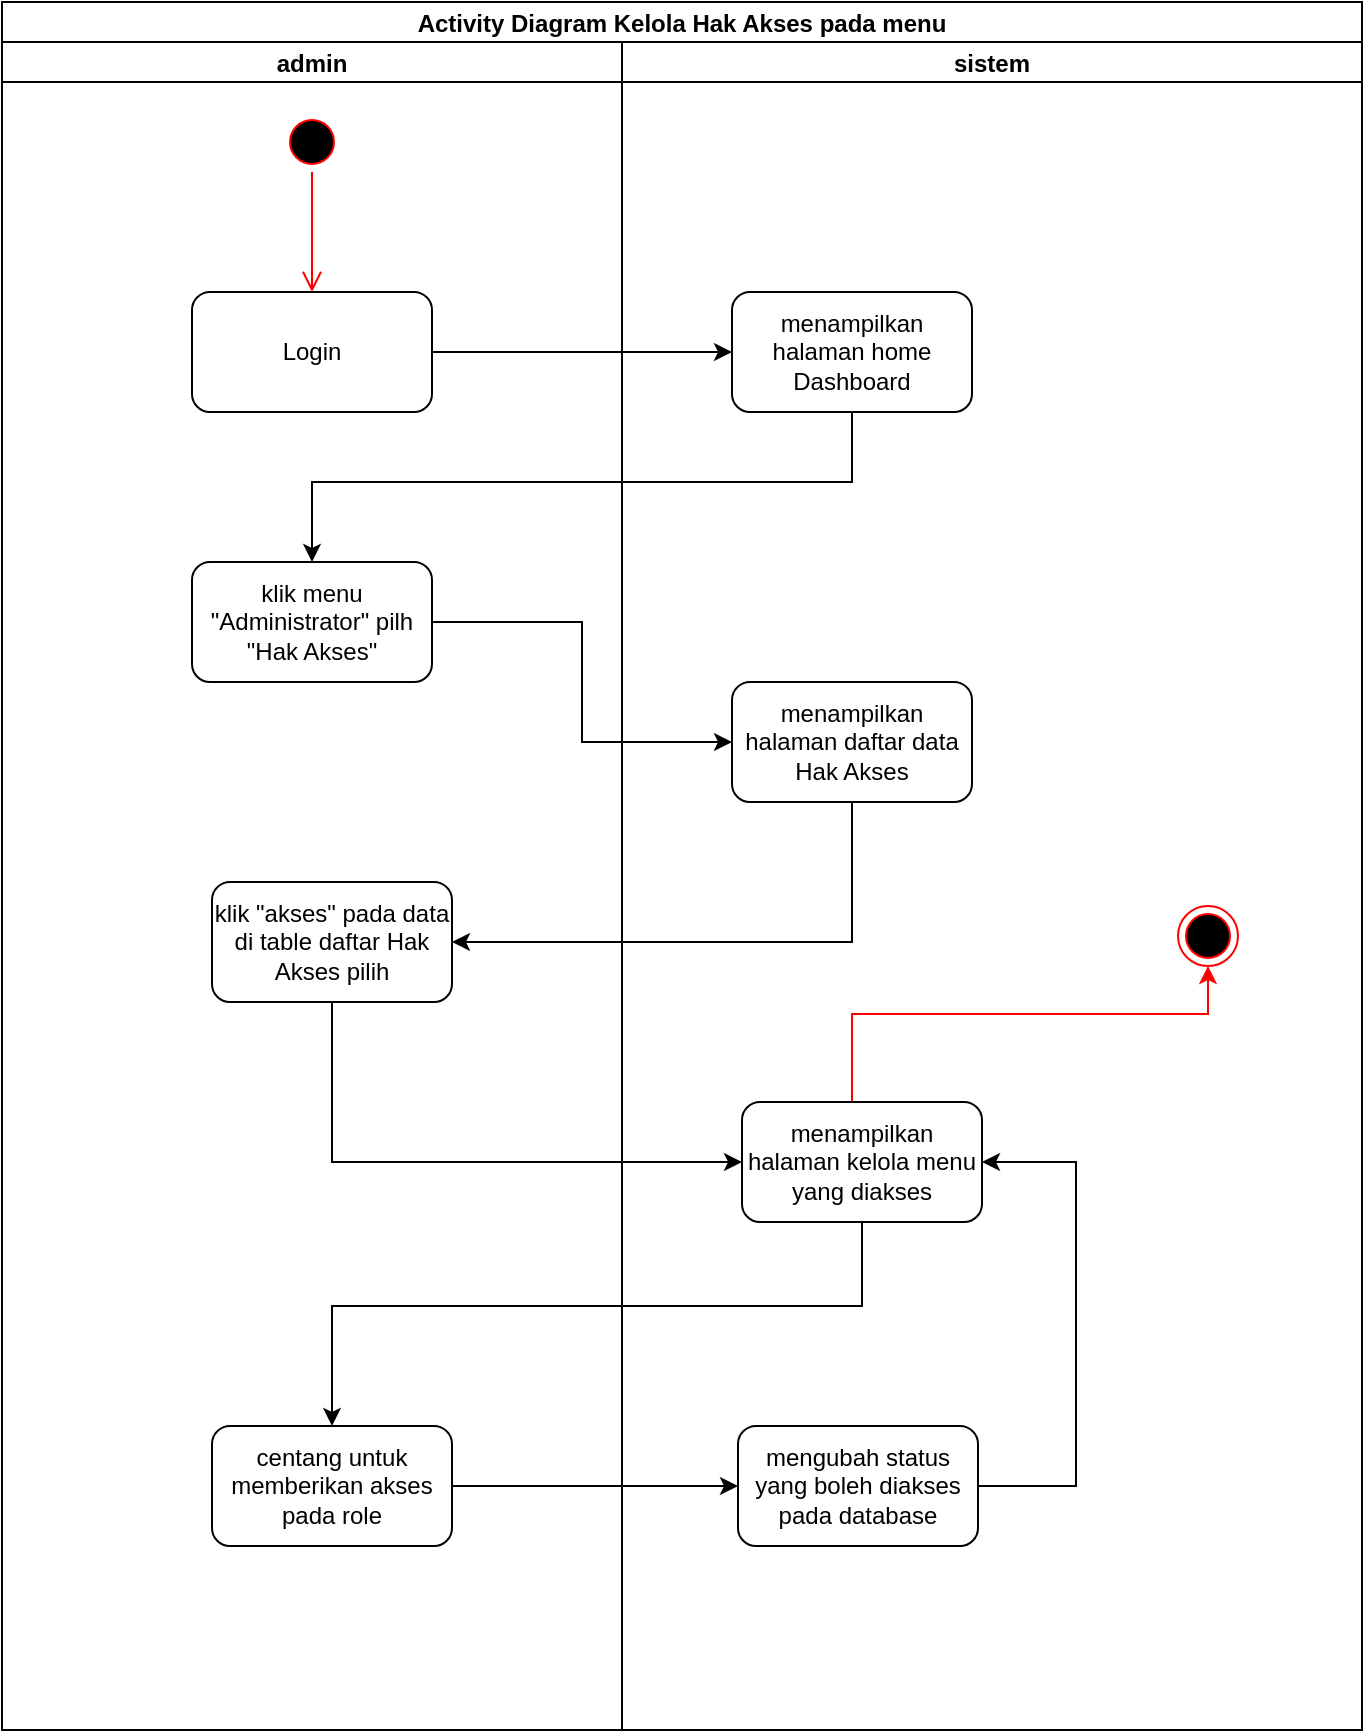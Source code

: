 <mxfile version="20.2.0" type="github"><diagram id="jw6dXkRt4QxnJLZH_0fA" name="kelola hak akses user"><mxGraphModel dx="1566" dy="697" grid="0" gridSize="10" guides="1" tooltips="1" connect="1" arrows="1" fold="1" page="0" pageScale="1" pageWidth="850" pageHeight="1100" math="0" shadow="0"><root><mxCell id="0"/><mxCell id="1" parent="0"/><mxCell id="47hbmEwKZ8ilx9ZTWkcr-1" value="Activity Diagram Kelola Hak Akses pada menu" style="swimlane;childLayout=stackLayout;resizeParent=1;resizeParentMax=0;startSize=20;" parent="1" vertex="1"><mxGeometry x="132" y="40" width="680" height="864" as="geometry"/></mxCell><mxCell id="47hbmEwKZ8ilx9ZTWkcr-2" value="admin" style="swimlane;startSize=20;" parent="47hbmEwKZ8ilx9ZTWkcr-1" vertex="1"><mxGeometry y="20" width="310" height="844" as="geometry"><mxRectangle y="20" width="30" height="460" as="alternateBounds"/></mxGeometry></mxCell><mxCell id="47hbmEwKZ8ilx9ZTWkcr-3" value="" style="ellipse;html=1;shape=startState;fillColor=#000000;strokeColor=#ff0000;" parent="47hbmEwKZ8ilx9ZTWkcr-2" vertex="1"><mxGeometry x="140" y="35" width="30" height="30" as="geometry"/></mxCell><mxCell id="47hbmEwKZ8ilx9ZTWkcr-4" value="" style="edgeStyle=orthogonalEdgeStyle;html=1;verticalAlign=bottom;endArrow=open;endSize=8;strokeColor=#ff0000;rounded=0;entryX=0.5;entryY=0;entryDx=0;entryDy=0;exitX=0.5;exitY=1;exitDx=0;exitDy=0;" parent="47hbmEwKZ8ilx9ZTWkcr-2" source="47hbmEwKZ8ilx9ZTWkcr-3" target="47hbmEwKZ8ilx9ZTWkcr-5" edge="1"><mxGeometry relative="1" as="geometry"><mxPoint x="130" y="65" as="targetPoint"/></mxGeometry></mxCell><mxCell id="47hbmEwKZ8ilx9ZTWkcr-5" value="Login" style="rounded=1;whiteSpace=wrap;html=1;" parent="47hbmEwKZ8ilx9ZTWkcr-2" vertex="1"><mxGeometry x="95" y="125" width="120" height="60" as="geometry"/></mxCell><mxCell id="47hbmEwKZ8ilx9ZTWkcr-6" value="klik menu &quot;Administrator&quot; pilh &quot;Hak Akses&quot;" style="rounded=1;whiteSpace=wrap;html=1;" parent="47hbmEwKZ8ilx9ZTWkcr-2" vertex="1"><mxGeometry x="95" y="260" width="120" height="60" as="geometry"/></mxCell><mxCell id="47hbmEwKZ8ilx9ZTWkcr-7" value="klik &quot;akses&quot; pada data di table daftar Hak Akses pilih" style="rounded=1;whiteSpace=wrap;html=1;" parent="47hbmEwKZ8ilx9ZTWkcr-2" vertex="1"><mxGeometry x="105" y="420" width="120" height="60" as="geometry"/></mxCell><mxCell id="RW_ruXa9Q0sQNSSNxMj0-2" value="centang untuk memberikan akses pada role" style="rounded=1;whiteSpace=wrap;html=1;" parent="47hbmEwKZ8ilx9ZTWkcr-2" vertex="1"><mxGeometry x="105" y="692" width="120" height="60" as="geometry"/></mxCell><mxCell id="47hbmEwKZ8ilx9ZTWkcr-8" value="sistem" style="swimlane;startSize=20;" parent="47hbmEwKZ8ilx9ZTWkcr-1" vertex="1"><mxGeometry x="310" y="20" width="370" height="844" as="geometry"/></mxCell><mxCell id="47hbmEwKZ8ilx9ZTWkcr-9" value="menampilkan halaman home Dashboard" style="rounded=1;whiteSpace=wrap;html=1;" parent="47hbmEwKZ8ilx9ZTWkcr-8" vertex="1"><mxGeometry x="55" y="125" width="120" height="60" as="geometry"/></mxCell><mxCell id="47hbmEwKZ8ilx9ZTWkcr-10" style="edgeStyle=orthogonalEdgeStyle;rounded=0;orthogonalLoop=1;jettySize=auto;html=1;strokeColor=#FF0000;exitX=0.5;exitY=0;exitDx=0;exitDy=0;" parent="47hbmEwKZ8ilx9ZTWkcr-8" source="RW_ruXa9Q0sQNSSNxMj0-1" target="47hbmEwKZ8ilx9ZTWkcr-19" edge="1"><mxGeometry relative="1" as="geometry"><Array as="points"><mxPoint x="115" y="530"/><mxPoint x="115" y="486"/><mxPoint x="293" y="486"/></Array><mxPoint x="82" y="476" as="sourcePoint"/></mxGeometry></mxCell><mxCell id="47hbmEwKZ8ilx9ZTWkcr-11" value="menampilkan halaman daftar data Hak Akses" style="rounded=1;whiteSpace=wrap;html=1;" parent="47hbmEwKZ8ilx9ZTWkcr-8" vertex="1"><mxGeometry x="55" y="320" width="120" height="60" as="geometry"/></mxCell><mxCell id="47hbmEwKZ8ilx9ZTWkcr-19" value="" style="ellipse;html=1;shape=endState;fillColor=#000000;strokeColor=#ff0000;" parent="47hbmEwKZ8ilx9ZTWkcr-8" vertex="1"><mxGeometry x="278" y="432" width="30" height="30" as="geometry"/></mxCell><mxCell id="RW_ruXa9Q0sQNSSNxMj0-1" value="menampilkan halaman kelola menu yang diakses" style="rounded=1;whiteSpace=wrap;html=1;" parent="47hbmEwKZ8ilx9ZTWkcr-8" vertex="1"><mxGeometry x="60" y="530" width="120" height="60" as="geometry"/></mxCell><mxCell id="RW_ruXa9Q0sQNSSNxMj0-6" style="edgeStyle=orthogonalEdgeStyle;rounded=0;orthogonalLoop=1;jettySize=auto;html=1;entryX=1;entryY=0.5;entryDx=0;entryDy=0;" parent="47hbmEwKZ8ilx9ZTWkcr-8" source="RW_ruXa9Q0sQNSSNxMj0-4" target="RW_ruXa9Q0sQNSSNxMj0-1" edge="1"><mxGeometry relative="1" as="geometry"><Array as="points"><mxPoint x="227" y="722"/><mxPoint x="227" y="560"/></Array></mxGeometry></mxCell><mxCell id="RW_ruXa9Q0sQNSSNxMj0-4" value="mengubah status yang boleh diakses pada database" style="rounded=1;whiteSpace=wrap;html=1;" parent="47hbmEwKZ8ilx9ZTWkcr-8" vertex="1"><mxGeometry x="58" y="692" width="120" height="60" as="geometry"/></mxCell><mxCell id="47hbmEwKZ8ilx9ZTWkcr-20" style="edgeStyle=orthogonalEdgeStyle;rounded=0;orthogonalLoop=1;jettySize=auto;html=1;entryX=0;entryY=0.5;entryDx=0;entryDy=0;" parent="47hbmEwKZ8ilx9ZTWkcr-1" source="47hbmEwKZ8ilx9ZTWkcr-5" target="47hbmEwKZ8ilx9ZTWkcr-9" edge="1"><mxGeometry relative="1" as="geometry"/></mxCell><mxCell id="47hbmEwKZ8ilx9ZTWkcr-21" style="edgeStyle=orthogonalEdgeStyle;rounded=0;orthogonalLoop=1;jettySize=auto;html=1;entryX=0.5;entryY=0;entryDx=0;entryDy=0;" parent="47hbmEwKZ8ilx9ZTWkcr-1" source="47hbmEwKZ8ilx9ZTWkcr-9" target="47hbmEwKZ8ilx9ZTWkcr-6" edge="1"><mxGeometry relative="1" as="geometry"><Array as="points"><mxPoint x="425" y="240"/><mxPoint x="155" y="240"/></Array></mxGeometry></mxCell><mxCell id="47hbmEwKZ8ilx9ZTWkcr-22" style="edgeStyle=orthogonalEdgeStyle;rounded=0;orthogonalLoop=1;jettySize=auto;html=1;entryX=0;entryY=0.5;entryDx=0;entryDy=0;" parent="47hbmEwKZ8ilx9ZTWkcr-1" source="47hbmEwKZ8ilx9ZTWkcr-6" target="47hbmEwKZ8ilx9ZTWkcr-11" edge="1"><mxGeometry relative="1" as="geometry"/></mxCell><mxCell id="47hbmEwKZ8ilx9ZTWkcr-23" style="edgeStyle=orthogonalEdgeStyle;rounded=0;orthogonalLoop=1;jettySize=auto;html=1;entryX=1;entryY=0.5;entryDx=0;entryDy=0;" parent="47hbmEwKZ8ilx9ZTWkcr-1" source="47hbmEwKZ8ilx9ZTWkcr-11" target="47hbmEwKZ8ilx9ZTWkcr-7" edge="1"><mxGeometry relative="1" as="geometry"><Array as="points"><mxPoint x="425" y="470"/></Array></mxGeometry></mxCell><mxCell id="47hbmEwKZ8ilx9ZTWkcr-24" style="edgeStyle=orthogonalEdgeStyle;rounded=0;orthogonalLoop=1;jettySize=auto;html=1;entryX=0;entryY=0.5;entryDx=0;entryDy=0;" parent="47hbmEwKZ8ilx9ZTWkcr-1" source="47hbmEwKZ8ilx9ZTWkcr-7" target="RW_ruXa9Q0sQNSSNxMj0-1" edge="1"><mxGeometry relative="1" as="geometry"><Array as="points"><mxPoint x="165" y="580"/></Array><mxPoint x="385" y="580" as="targetPoint"/></mxGeometry></mxCell><mxCell id="RW_ruXa9Q0sQNSSNxMj0-3" style="edgeStyle=orthogonalEdgeStyle;rounded=0;orthogonalLoop=1;jettySize=auto;html=1;entryX=0.5;entryY=0;entryDx=0;entryDy=0;" parent="47hbmEwKZ8ilx9ZTWkcr-1" source="RW_ruXa9Q0sQNSSNxMj0-1" target="RW_ruXa9Q0sQNSSNxMj0-2" edge="1"><mxGeometry relative="1" as="geometry"><Array as="points"><mxPoint x="430" y="652"/><mxPoint x="165" y="652"/></Array></mxGeometry></mxCell><mxCell id="RW_ruXa9Q0sQNSSNxMj0-5" style="edgeStyle=orthogonalEdgeStyle;rounded=0;orthogonalLoop=1;jettySize=auto;html=1;entryX=0;entryY=0.5;entryDx=0;entryDy=0;" parent="47hbmEwKZ8ilx9ZTWkcr-1" source="RW_ruXa9Q0sQNSSNxMj0-2" target="RW_ruXa9Q0sQNSSNxMj0-4" edge="1"><mxGeometry relative="1" as="geometry"/></mxCell></root></mxGraphModel></diagram></mxfile>